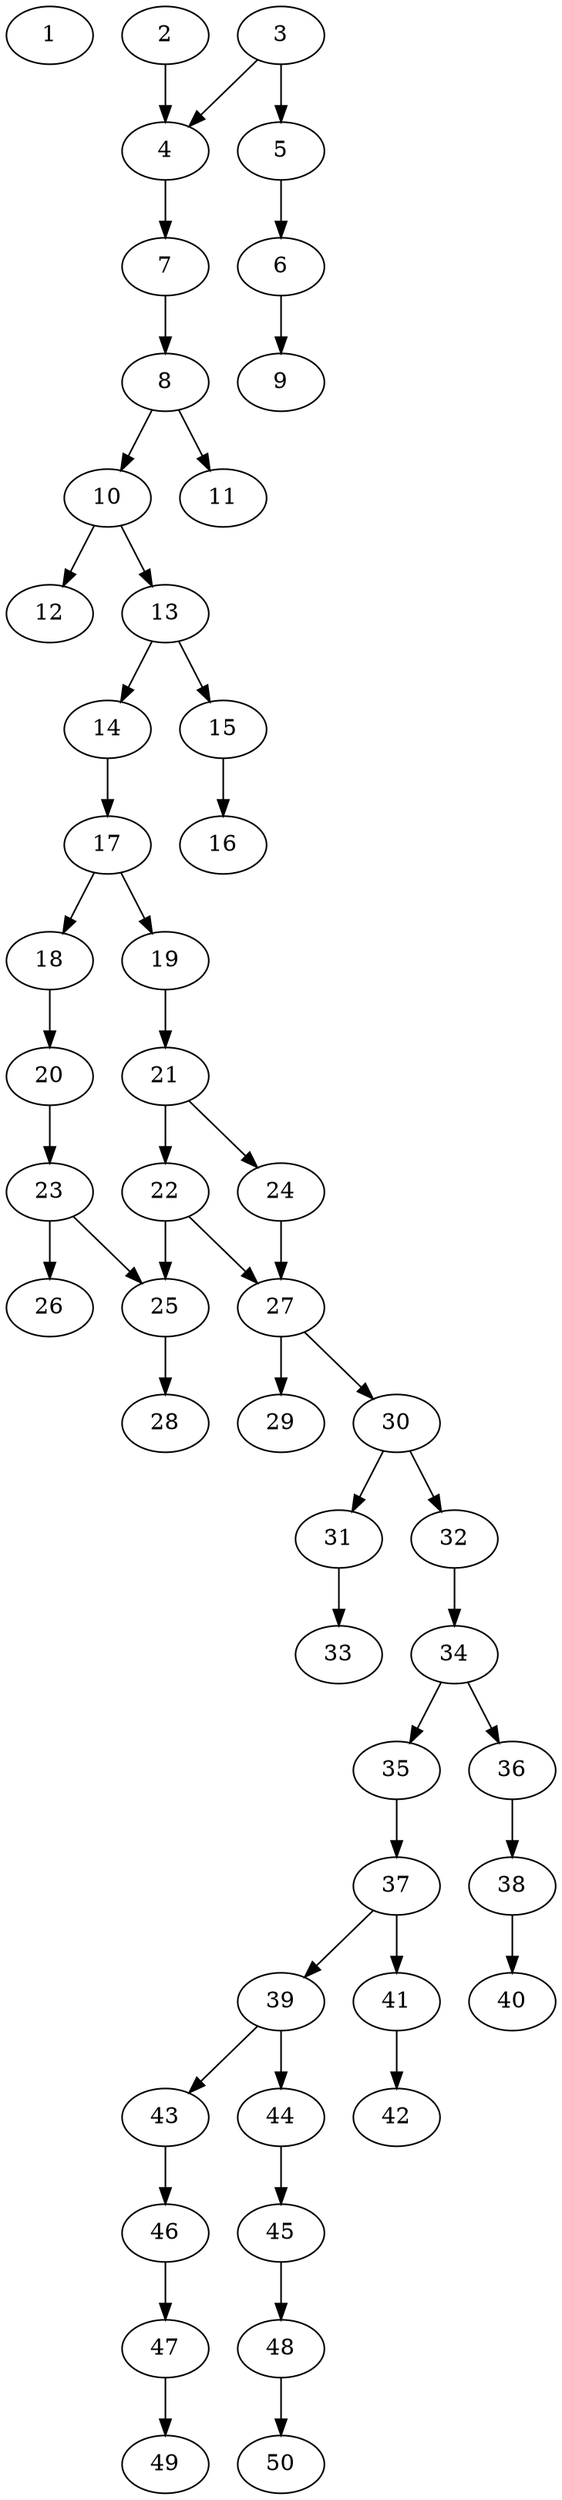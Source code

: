 // DAG automatically generated by daggen at Thu Oct  3 14:07:57 2019
// ./daggen --dot -n 50 --ccr 0.3 --fat 0.3 --regular 0.7 --density 0.5 --mindata 5242880 --maxdata 52428800 
digraph G {
  1 [size="123736747", alpha="0.10", expect_size="37121024"] 
  2 [size="39062187", alpha="0.18", expect_size="11718656"] 
  2 -> 4 [size ="11718656"]
  3 [size="68962987", alpha="0.01", expect_size="20688896"] 
  3 -> 4 [size ="20688896"]
  3 -> 5 [size ="20688896"]
  4 [size="20640427", alpha="0.11", expect_size="6192128"] 
  4 -> 7 [size ="6192128"]
  5 [size="35532800", alpha="0.17", expect_size="10659840"] 
  5 -> 6 [size ="10659840"]
  6 [size="70761813", alpha="0.17", expect_size="21228544"] 
  6 -> 9 [size ="21228544"]
  7 [size="112663893", alpha="0.11", expect_size="33799168"] 
  7 -> 8 [size ="33799168"]
  8 [size="35119787", alpha="0.19", expect_size="10535936"] 
  8 -> 10 [size ="10535936"]
  8 -> 11 [size ="10535936"]
  9 [size="71546880", alpha="0.14", expect_size="21464064"] 
  10 [size="153647787", alpha="0.03", expect_size="46094336"] 
  10 -> 12 [size ="46094336"]
  10 -> 13 [size ="46094336"]
  11 [size="77253973", alpha="0.01", expect_size="23176192"] 
  12 [size="152900267", alpha="0.03", expect_size="45870080"] 
  13 [size="138260480", alpha="0.07", expect_size="41478144"] 
  13 -> 14 [size ="41478144"]
  13 -> 15 [size ="41478144"]
  14 [size="147961173", alpha="0.18", expect_size="44388352"] 
  14 -> 17 [size ="44388352"]
  15 [size="77274453", alpha="0.19", expect_size="23182336"] 
  15 -> 16 [size ="23182336"]
  16 [size="53060267", alpha="0.02", expect_size="15918080"] 
  17 [size="29221547", alpha="0.19", expect_size="8766464"] 
  17 -> 18 [size ="8766464"]
  17 -> 19 [size ="8766464"]
  18 [size="118248107", alpha="0.17", expect_size="35474432"] 
  18 -> 20 [size ="35474432"]
  19 [size="113718613", alpha="0.02", expect_size="34115584"] 
  19 -> 21 [size ="34115584"]
  20 [size="67037867", alpha="0.09", expect_size="20111360"] 
  20 -> 23 [size ="20111360"]
  21 [size="87214080", alpha="0.10", expect_size="26164224"] 
  21 -> 22 [size ="26164224"]
  21 -> 24 [size ="26164224"]
  22 [size="93088427", alpha="0.13", expect_size="27926528"] 
  22 -> 25 [size ="27926528"]
  22 -> 27 [size ="27926528"]
  23 [size="114899627", alpha="0.02", expect_size="34469888"] 
  23 -> 25 [size ="34469888"]
  23 -> 26 [size ="34469888"]
  24 [size="172639573", alpha="0.13", expect_size="51791872"] 
  24 -> 27 [size ="51791872"]
  25 [size="160815787", alpha="0.05", expect_size="48244736"] 
  25 -> 28 [size ="48244736"]
  26 [size="156368213", alpha="0.04", expect_size="46910464"] 
  27 [size="168553813", alpha="0.15", expect_size="50566144"] 
  27 -> 29 [size ="50566144"]
  27 -> 30 [size ="50566144"]
  28 [size="162129920", alpha="0.09", expect_size="48638976"] 
  29 [size="139946667", alpha="0.09", expect_size="41984000"] 
  30 [size="157709653", alpha="0.07", expect_size="47312896"] 
  30 -> 31 [size ="47312896"]
  30 -> 32 [size ="47312896"]
  31 [size="72454827", alpha="0.12", expect_size="21736448"] 
  31 -> 33 [size ="21736448"]
  32 [size="147725653", alpha="0.15", expect_size="44317696"] 
  32 -> 34 [size ="44317696"]
  33 [size="90542080", alpha="0.13", expect_size="27162624"] 
  34 [size="109677227", alpha="0.07", expect_size="32903168"] 
  34 -> 35 [size ="32903168"]
  34 -> 36 [size ="32903168"]
  35 [size="51008853", alpha="0.09", expect_size="15302656"] 
  35 -> 37 [size ="15302656"]
  36 [size="89883307", alpha="0.16", expect_size="26964992"] 
  36 -> 38 [size ="26964992"]
  37 [size="122299733", alpha="0.04", expect_size="36689920"] 
  37 -> 39 [size ="36689920"]
  37 -> 41 [size ="36689920"]
  38 [size="86159360", alpha="0.05", expect_size="25847808"] 
  38 -> 40 [size ="25847808"]
  39 [size="156395520", alpha="0.18", expect_size="46918656"] 
  39 -> 43 [size ="46918656"]
  39 -> 44 [size ="46918656"]
  40 [size="72509440", alpha="0.18", expect_size="21752832"] 
  41 [size="127959040", alpha="0.06", expect_size="38387712"] 
  41 -> 42 [size ="38387712"]
  42 [size="67952640", alpha="0.04", expect_size="20385792"] 
  43 [size="27910827", alpha="0.14", expect_size="8373248"] 
  43 -> 46 [size ="8373248"]
  44 [size="128624640", alpha="0.04", expect_size="38587392"] 
  44 -> 45 [size ="38587392"]
  45 [size="28716373", alpha="0.13", expect_size="8614912"] 
  45 -> 48 [size ="8614912"]
  46 [size="102563840", alpha="0.19", expect_size="30769152"] 
  46 -> 47 [size ="30769152"]
  47 [size="71178240", alpha="0.04", expect_size="21353472"] 
  47 -> 49 [size ="21353472"]
  48 [size="103594667", alpha="0.07", expect_size="31078400"] 
  48 -> 50 [size ="31078400"]
  49 [size="143301973", alpha="0.06", expect_size="42990592"] 
  50 [size="129252693", alpha="0.03", expect_size="38775808"] 
}
